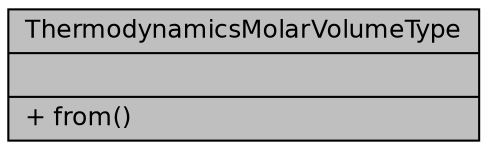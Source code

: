 digraph "ThermodynamicsMolarVolumeType"
{
  bgcolor="transparent";
  edge [fontname="Helvetica",fontsize="12",labelfontname="Helvetica",labelfontsize="12"];
  node [fontname="Helvetica",fontsize="12",shape=record];
  Node1 [label="{ThermodynamicsMolarVolumeType\n||+ from()\l}",height=0.2,width=0.4,color="black", fillcolor="grey75", style="filled", fontcolor="black"];
}
